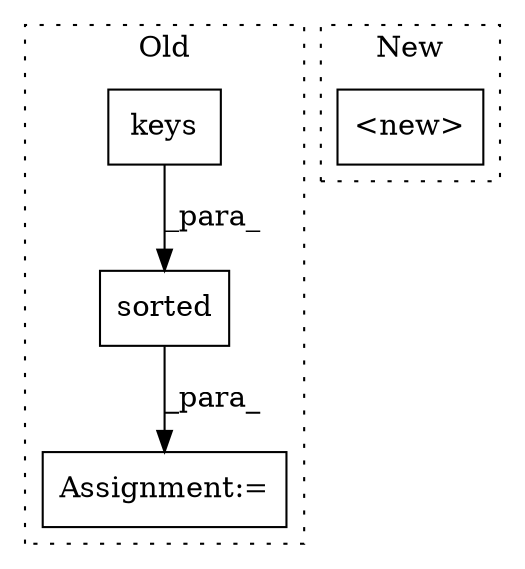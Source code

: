 digraph G {
subgraph cluster0 {
1 [label="sorted" a="32" s="50851,50887" l="7,1" shape="box"];
3 [label="Assignment:=" a="7" s="50840" l="1" shape="box"];
4 [label="keys" a="32" s="50881" l="6" shape="box"];
label = "Old";
style="dotted";
}
subgraph cluster1 {
2 [label="<new>" a="14" s="50088" l="23" shape="box"];
label = "New";
style="dotted";
}
1 -> 3 [label="_para_"];
4 -> 1 [label="_para_"];
}